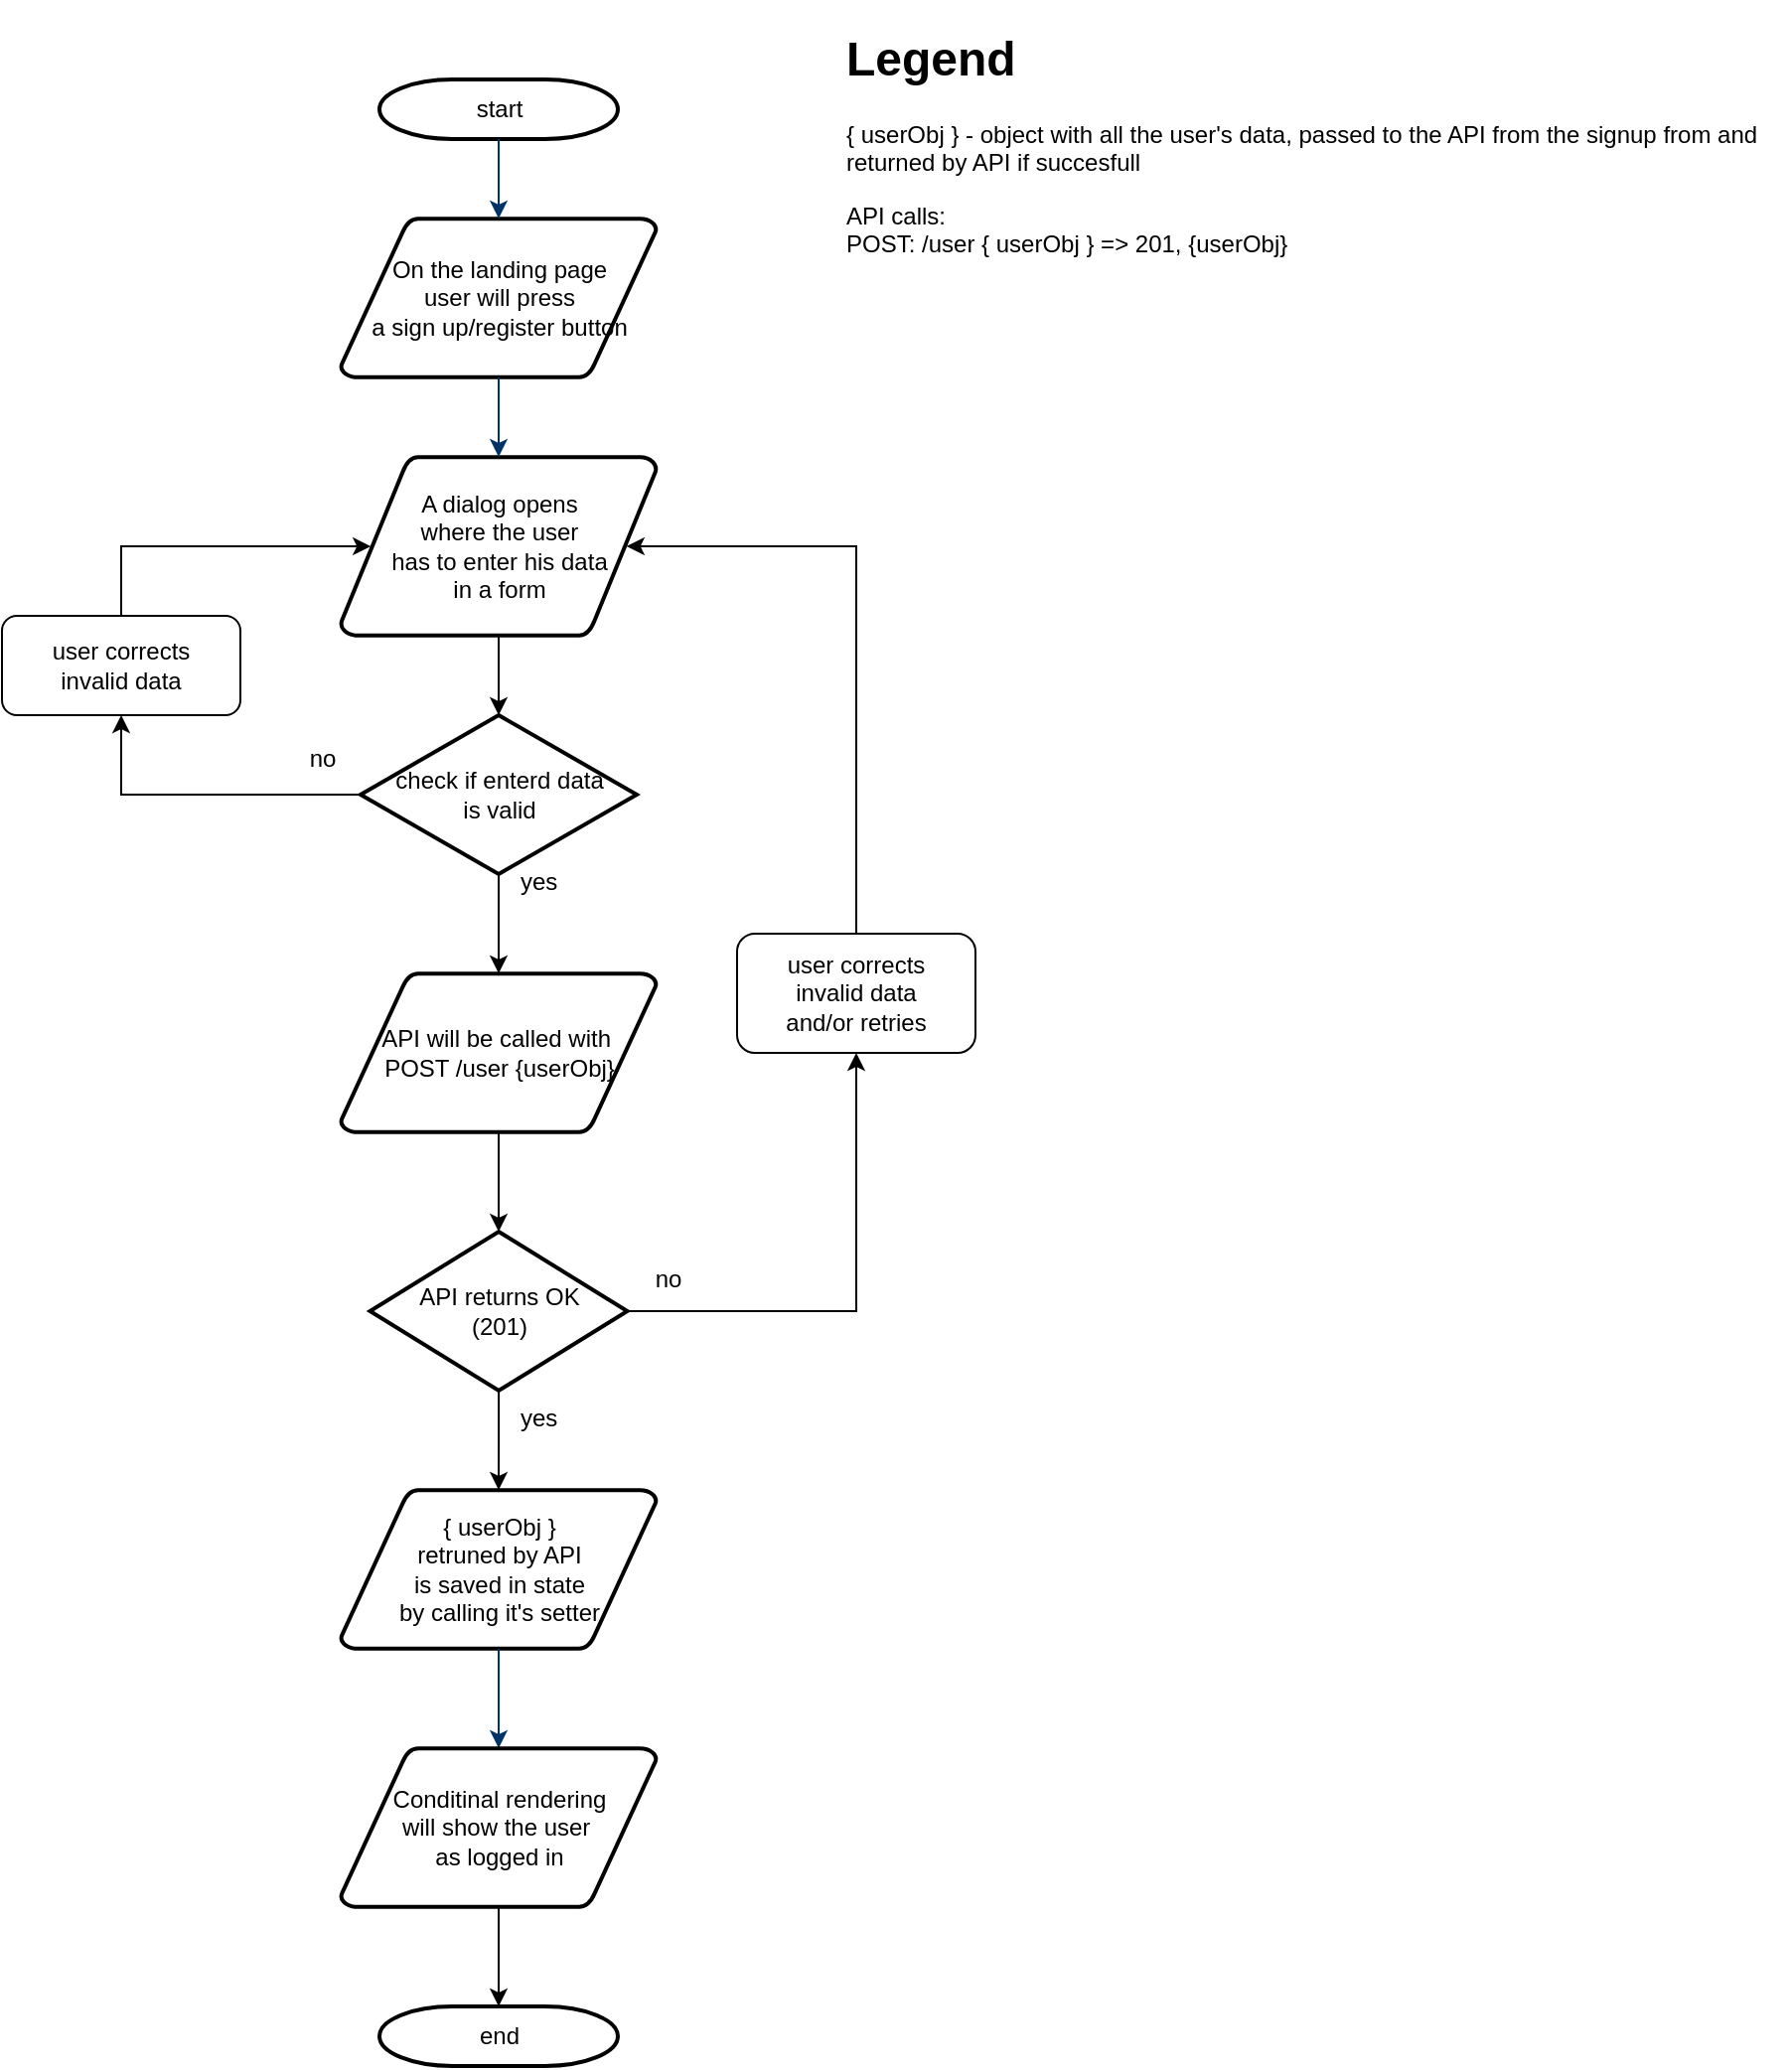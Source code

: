 <mxfile>
    <diagram id="6a731a19-8d31-9384-78a2-239565b7b9f0" name="Page-1">
        <mxGraphModel dx="736" dy="468" grid="1" gridSize="10" guides="1" tooltips="1" connect="1" arrows="1" fold="1" page="1" pageScale="1" pageWidth="1169" pageHeight="827" background="none" math="0" shadow="0">
            <root>
                <mxCell id="0"/>
                <mxCell id="1" parent="0"/>
                <mxCell id="2" value="start" style="shape=mxgraph.flowchart.terminator;strokeWidth=2;gradientColor=none;gradientDirection=north;fontStyle=0;html=1;" parent="1" vertex="1">
                    <mxGeometry x="260" y="60" width="120" height="30" as="geometry"/>
                </mxCell>
                <mxCell id="3" value="On the landing page&lt;br&gt;user will press &lt;br&gt;a sign up/register button" style="shape=mxgraph.flowchart.data;strokeWidth=2;gradientColor=none;gradientDirection=north;fontStyle=0;html=1;" parent="1" vertex="1">
                    <mxGeometry x="240.5" y="130" width="159" height="80" as="geometry"/>
                </mxCell>
                <mxCell id="OBAQ0nGNFSTJi0p4dSJf-56" style="edgeStyle=orthogonalEdgeStyle;rounded=0;orthogonalLoop=1;jettySize=auto;html=1;entryX=0.5;entryY=0;entryDx=0;entryDy=0;entryPerimeter=0;" parent="1" source="5" target="OBAQ0nGNFSTJi0p4dSJf-55" edge="1">
                    <mxGeometry relative="1" as="geometry"/>
                </mxCell>
                <mxCell id="5" value="A dialog opens&lt;br&gt;where the user &lt;br&gt;has to enter&amp;nbsp;his data&lt;br&gt;in a form" style="shape=mxgraph.flowchart.data;strokeWidth=2;gradientColor=none;gradientDirection=north;fontStyle=0;html=1;" parent="1" vertex="1">
                    <mxGeometry x="240.5" y="250" width="159" height="90" as="geometry"/>
                </mxCell>
                <mxCell id="7" style="fontStyle=1;strokeColor=#003366;strokeWidth=1;html=1;" parent="1" source="2" target="3" edge="1">
                    <mxGeometry relative="1" as="geometry"/>
                </mxCell>
                <mxCell id="8" style="fontStyle=1;strokeColor=#003366;strokeWidth=1;html=1;" parent="1" source="3" target="5" edge="1">
                    <mxGeometry relative="1" as="geometry"/>
                </mxCell>
                <mxCell id="OBAQ0nGNFSTJi0p4dSJf-58" style="edgeStyle=orthogonalEdgeStyle;rounded=0;orthogonalLoop=1;jettySize=auto;html=1;entryX=0.5;entryY=1;entryDx=0;entryDy=0;" parent="1" source="OBAQ0nGNFSTJi0p4dSJf-55" target="OBAQ0nGNFSTJi0p4dSJf-57" edge="1">
                    <mxGeometry relative="1" as="geometry"/>
                </mxCell>
                <mxCell id="OBAQ0nGNFSTJi0p4dSJf-61" style="edgeStyle=orthogonalEdgeStyle;rounded=0;orthogonalLoop=1;jettySize=auto;html=1;entryX=0.5;entryY=0;entryDx=0;entryDy=0;entryPerimeter=0;" parent="1" source="OBAQ0nGNFSTJi0p4dSJf-55" target="OBAQ0nGNFSTJi0p4dSJf-60" edge="1">
                    <mxGeometry relative="1" as="geometry"/>
                </mxCell>
                <mxCell id="OBAQ0nGNFSTJi0p4dSJf-55" value="check if enterd data &lt;br&gt;is valid" style="shape=mxgraph.flowchart.decision;strokeWidth=2;gradientColor=none;gradientDirection=north;fontStyle=0;html=1;" parent="1" vertex="1">
                    <mxGeometry x="250.5" y="380" width="139" height="80" as="geometry"/>
                </mxCell>
                <mxCell id="OBAQ0nGNFSTJi0p4dSJf-59" style="edgeStyle=orthogonalEdgeStyle;rounded=0;orthogonalLoop=1;jettySize=auto;html=1;entryX=0.095;entryY=0.5;entryDx=0;entryDy=0;entryPerimeter=0;" parent="1" source="OBAQ0nGNFSTJi0p4dSJf-57" target="5" edge="1">
                    <mxGeometry relative="1" as="geometry">
                        <Array as="points">
                            <mxPoint x="130" y="295"/>
                        </Array>
                    </mxGeometry>
                </mxCell>
                <mxCell id="OBAQ0nGNFSTJi0p4dSJf-57" value="user corrects &lt;br&gt;invalid data" style="rounded=1;whiteSpace=wrap;html=1;" parent="1" vertex="1">
                    <mxGeometry x="70" y="330" width="120" height="50" as="geometry"/>
                </mxCell>
                <mxCell id="OBAQ0nGNFSTJi0p4dSJf-63" style="edgeStyle=orthogonalEdgeStyle;rounded=0;orthogonalLoop=1;jettySize=auto;html=1;entryX=0.5;entryY=0;entryDx=0;entryDy=0;entryPerimeter=0;" parent="1" source="OBAQ0nGNFSTJi0p4dSJf-60" target="OBAQ0nGNFSTJi0p4dSJf-62" edge="1">
                    <mxGeometry relative="1" as="geometry"/>
                </mxCell>
                <mxCell id="OBAQ0nGNFSTJi0p4dSJf-60" value="API will be called with&amp;nbsp;&lt;br&gt;POST /user {userObj}" style="shape=mxgraph.flowchart.data;strokeWidth=2;gradientColor=none;gradientDirection=north;fontStyle=0;html=1;" parent="1" vertex="1">
                    <mxGeometry x="240.5" y="510" width="159" height="80" as="geometry"/>
                </mxCell>
                <mxCell id="OBAQ0nGNFSTJi0p4dSJf-66" style="edgeStyle=orthogonalEdgeStyle;rounded=0;orthogonalLoop=1;jettySize=auto;html=1;" parent="1" source="OBAQ0nGNFSTJi0p4dSJf-62" target="OBAQ0nGNFSTJi0p4dSJf-65" edge="1">
                    <mxGeometry relative="1" as="geometry"/>
                </mxCell>
                <mxCell id="OBAQ0nGNFSTJi0p4dSJf-76" style="edgeStyle=orthogonalEdgeStyle;rounded=0;orthogonalLoop=1;jettySize=auto;html=1;entryX=0.5;entryY=0;entryDx=0;entryDy=0;entryPerimeter=0;" parent="1" source="OBAQ0nGNFSTJi0p4dSJf-62" target="OBAQ0nGNFSTJi0p4dSJf-71" edge="1">
                    <mxGeometry relative="1" as="geometry"/>
                </mxCell>
                <mxCell id="OBAQ0nGNFSTJi0p4dSJf-62" value="API returns OK&lt;br&gt;(201)" style="shape=mxgraph.flowchart.decision;strokeWidth=2;gradientColor=none;gradientDirection=north;fontStyle=0;html=1;" parent="1" vertex="1">
                    <mxGeometry x="255.25" y="640" width="129.5" height="80" as="geometry"/>
                </mxCell>
                <mxCell id="OBAQ0nGNFSTJi0p4dSJf-67" style="edgeStyle=orthogonalEdgeStyle;rounded=0;orthogonalLoop=1;jettySize=auto;html=1;entryX=0.905;entryY=0.5;entryDx=0;entryDy=0;entryPerimeter=0;" parent="1" source="OBAQ0nGNFSTJi0p4dSJf-65" target="5" edge="1">
                    <mxGeometry relative="1" as="geometry">
                        <Array as="points">
                            <mxPoint x="500" y="295"/>
                        </Array>
                    </mxGeometry>
                </mxCell>
                <mxCell id="OBAQ0nGNFSTJi0p4dSJf-65" value="user corrects &lt;br&gt;invalid data &lt;br&gt;and/or&amp;nbsp;retries" style="rounded=1;whiteSpace=wrap;html=1;" parent="1" vertex="1">
                    <mxGeometry x="440" y="490" width="120" height="60" as="geometry"/>
                </mxCell>
                <mxCell id="OBAQ0nGNFSTJi0p4dSJf-68" value="no" style="text;fontStyle=0;html=1;strokeColor=none;gradientColor=none;fillColor=none;strokeWidth=2;align=center;" parent="1" vertex="1">
                    <mxGeometry x="385" y="650" width="40" height="26" as="geometry"/>
                </mxCell>
                <mxCell id="OBAQ0nGNFSTJi0p4dSJf-69" value="no" style="text;fontStyle=0;html=1;strokeColor=none;gradientColor=none;fillColor=none;strokeWidth=2;align=center;" parent="1" vertex="1">
                    <mxGeometry x="210.5" y="388" width="40" height="26" as="geometry"/>
                </mxCell>
                <mxCell id="OBAQ0nGNFSTJi0p4dSJf-70" value="yes" style="text;fontStyle=0;html=1;strokeColor=none;gradientColor=none;fillColor=none;strokeWidth=2;" parent="1" vertex="1">
                    <mxGeometry x="329" y="450" width="40" height="26" as="geometry"/>
                </mxCell>
                <mxCell id="OBAQ0nGNFSTJi0p4dSJf-71" value="{ userObj }&lt;br&gt;retruned by API&lt;br&gt;is saved in state &lt;br&gt;by calling it's setter" style="shape=mxgraph.flowchart.data;strokeWidth=2;gradientColor=none;gradientDirection=north;fontStyle=0;html=1;" parent="1" vertex="1">
                    <mxGeometry x="240.5" y="770" width="159" height="80" as="geometry"/>
                </mxCell>
                <mxCell id="OBAQ0nGNFSTJi0p4dSJf-72" value="" style="edgeStyle=elbowEdgeStyle;elbow=horizontal;fontStyle=1;strokeColor=#003366;strokeWidth=1;html=1;" parent="1" source="OBAQ0nGNFSTJi0p4dSJf-71" target="OBAQ0nGNFSTJi0p4dSJf-75" edge="1">
                    <mxGeometry y="260" width="100" height="100" as="geometry">
                        <mxPoint y="360" as="sourcePoint"/>
                        <mxPoint x="320" y="900" as="targetPoint"/>
                        <Array as="points">
                            <mxPoint x="320" y="870"/>
                        </Array>
                    </mxGeometry>
                </mxCell>
                <mxCell id="OBAQ0nGNFSTJi0p4dSJf-73" value="end" style="shape=mxgraph.flowchart.terminator;strokeWidth=2;gradientColor=none;gradientDirection=north;fontStyle=0;html=1;" parent="1" vertex="1">
                    <mxGeometry x="260" y="1030" width="120" height="30" as="geometry"/>
                </mxCell>
                <mxCell id="OBAQ0nGNFSTJi0p4dSJf-74" style="edgeStyle=orthogonalEdgeStyle;rounded=0;orthogonalLoop=1;jettySize=auto;html=1;entryX=0.5;entryY=0;entryDx=0;entryDy=0;entryPerimeter=0;" parent="1" source="OBAQ0nGNFSTJi0p4dSJf-75" target="OBAQ0nGNFSTJi0p4dSJf-73" edge="1">
                    <mxGeometry relative="1" as="geometry"/>
                </mxCell>
                <mxCell id="OBAQ0nGNFSTJi0p4dSJf-75" value="Conditinal rendering &lt;br&gt;will show the user&amp;nbsp;&lt;br&gt;as logged in" style="shape=mxgraph.flowchart.data;strokeWidth=2;gradientColor=none;gradientDirection=north;fontStyle=0;html=1;" parent="1" vertex="1">
                    <mxGeometry x="240.5" y="900" width="159" height="80" as="geometry"/>
                </mxCell>
                <mxCell id="OBAQ0nGNFSTJi0p4dSJf-78" value="&lt;h1&gt;Legend&lt;/h1&gt;&lt;p&gt;&lt;span style=&quot;background-color: initial;&quot;&gt;{ userObj } - object with all the user's data, passed to the API from the signup from and returned by API if succesfull&lt;/span&gt;&lt;br&gt;&lt;/p&gt;&lt;p&gt;API calls:&amp;nbsp;&lt;br&gt;POST: /user { userObj } =&amp;gt; 201, {userObj}&lt;/p&gt;" style="text;html=1;strokeColor=none;fillColor=none;spacing=5;spacingTop=-20;whiteSpace=wrap;overflow=hidden;rounded=0;" parent="1" vertex="1">
                    <mxGeometry x="490" y="30" width="480" height="160" as="geometry"/>
                </mxCell>
                <mxCell id="MZrHwqw2i-oaMXF0Cay4-45" value="yes" style="text;fontStyle=0;html=1;strokeColor=none;gradientColor=none;fillColor=none;strokeWidth=2;" parent="1" vertex="1">
                    <mxGeometry x="329" y="720" width="40" height="26" as="geometry"/>
                </mxCell>
            </root>
        </mxGraphModel>
    </diagram>
</mxfile>